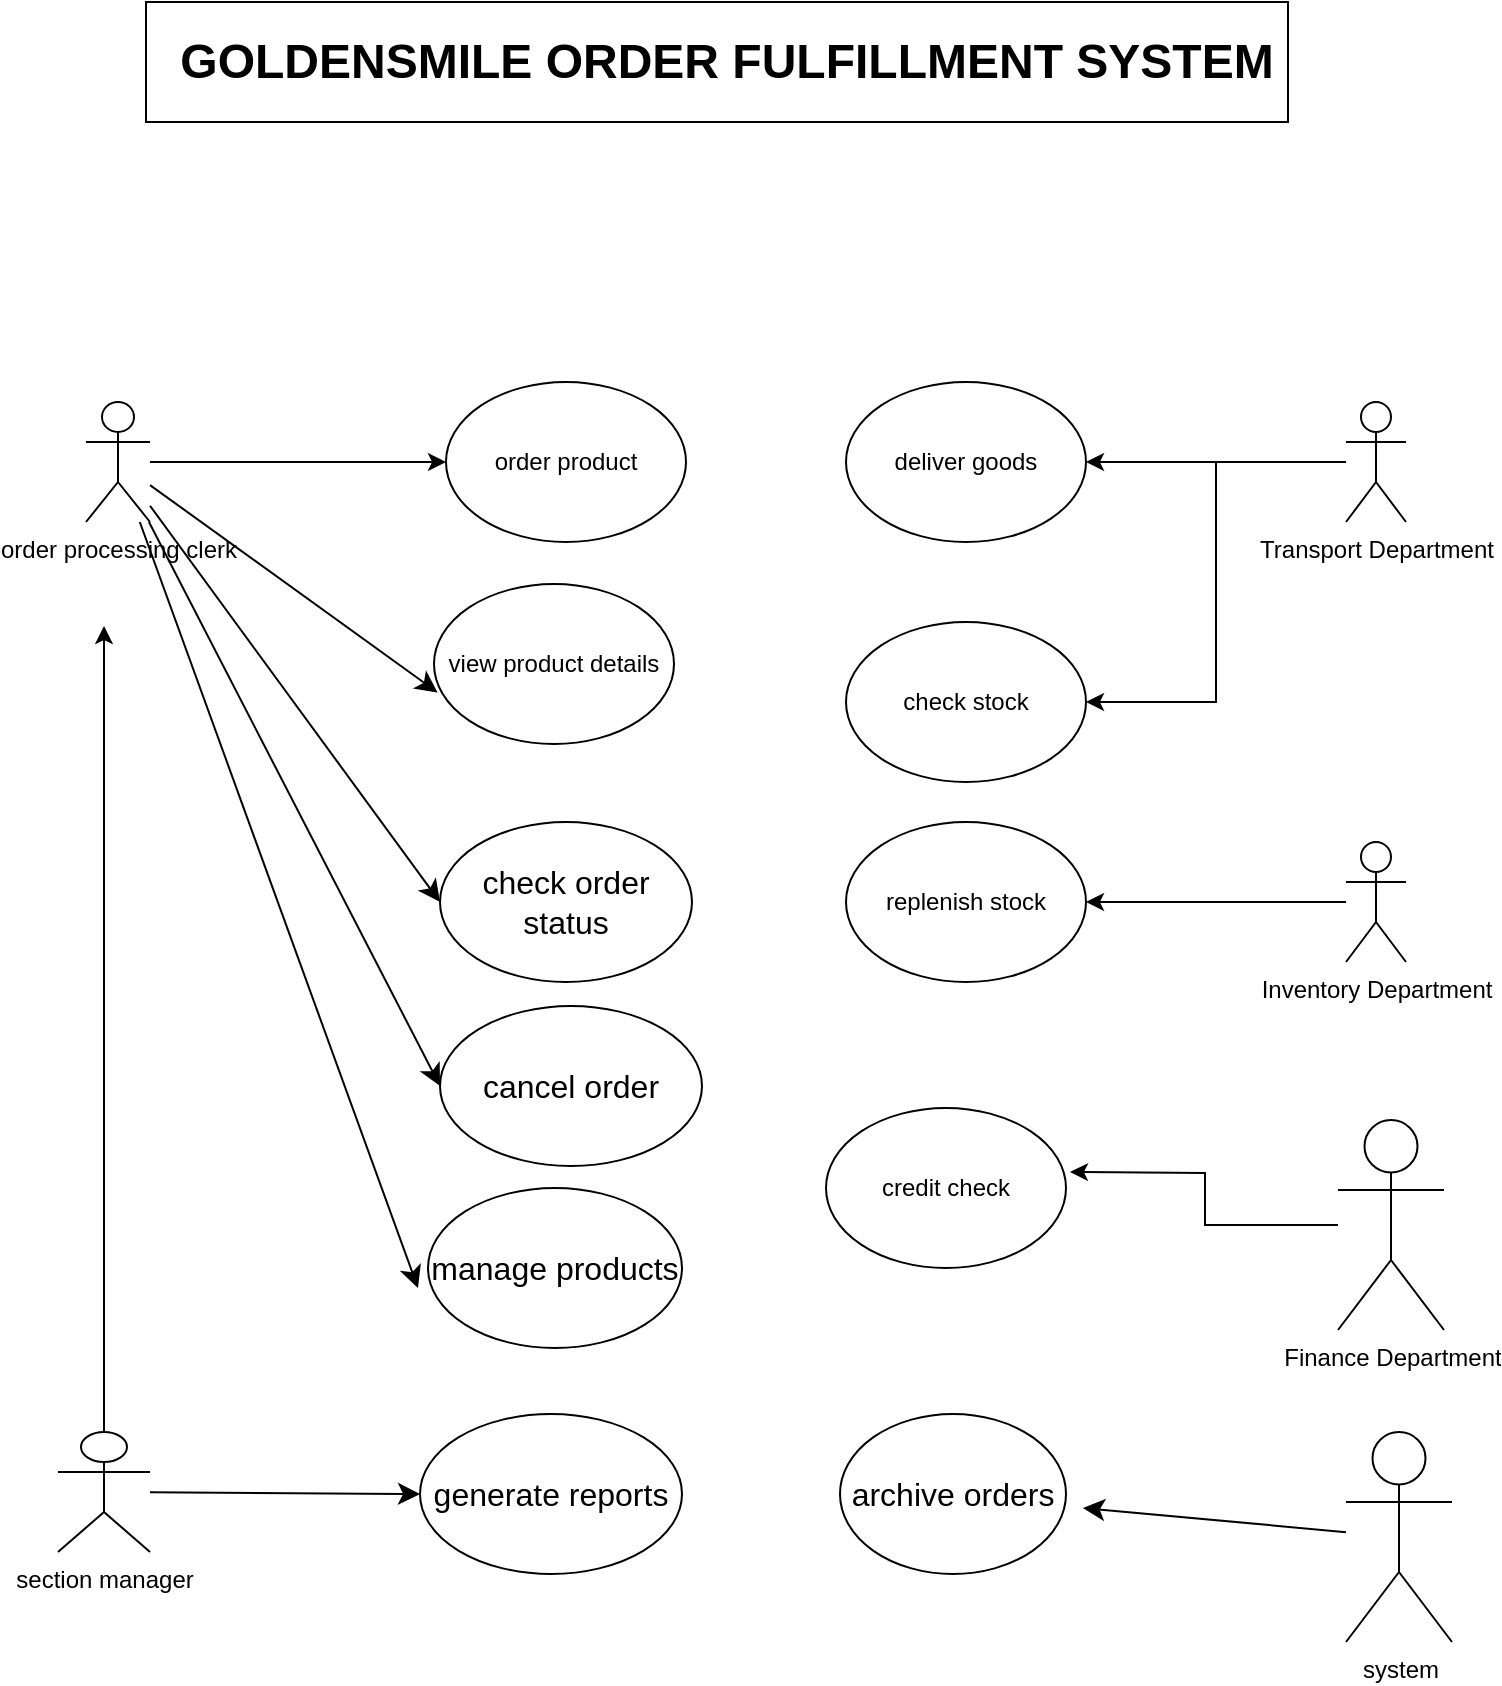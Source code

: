 <mxfile version="20.8.19" type="github"><diagram name="Page-1" id="rtSfq0RPSuM8lxgOxE5Q"><mxGraphModel dx="998" dy="895" grid="0" gridSize="10" guides="1" tooltips="1" connect="1" arrows="1" fold="1" page="0" pageScale="1" pageWidth="827" pageHeight="1169" math="0" shadow="0"><root><mxCell id="0"/><mxCell id="1" parent="0"/><mxCell id="z0-DaT5UMs1q9wHdrUX7-1" style="edgeStyle=orthogonalEdgeStyle;rounded=0;orthogonalLoop=1;jettySize=auto;html=1;" parent="1" source="z0-DaT5UMs1q9wHdrUX7-3" target="z0-DaT5UMs1q9wHdrUX7-6" edge="1"><mxGeometry relative="1" as="geometry"/></mxCell><mxCell id="z0-DaT5UMs1q9wHdrUX7-22" style="edgeStyle=none;curved=1;rounded=0;orthogonalLoop=1;jettySize=auto;html=1;entryX=0;entryY=0.5;entryDx=0;entryDy=0;fontSize=12;startSize=8;endSize=8;" parent="1" source="z0-DaT5UMs1q9wHdrUX7-3" target="z0-DaT5UMs1q9wHdrUX7-19" edge="1"><mxGeometry relative="1" as="geometry"/></mxCell><mxCell id="z0-DaT5UMs1q9wHdrUX7-23" style="edgeStyle=none;curved=1;rounded=0;orthogonalLoop=1;jettySize=auto;html=1;entryX=0;entryY=0.5;entryDx=0;entryDy=0;fontSize=12;startSize=8;endSize=8;" parent="1" source="z0-DaT5UMs1q9wHdrUX7-3" target="z0-DaT5UMs1q9wHdrUX7-20" edge="1"><mxGeometry relative="1" as="geometry"/></mxCell><mxCell id="z0-DaT5UMs1q9wHdrUX7-24" style="edgeStyle=none;curved=1;rounded=0;orthogonalLoop=1;jettySize=auto;html=1;entryX=0.015;entryY=0.678;entryDx=0;entryDy=0;entryPerimeter=0;fontSize=12;startSize=8;endSize=8;" parent="1" source="z0-DaT5UMs1q9wHdrUX7-3" target="z0-DaT5UMs1q9wHdrUX7-7" edge="1"><mxGeometry relative="1" as="geometry"/></mxCell><mxCell id="_miax59Te1LVYWlp3cWW-6" style="edgeStyle=none;curved=1;rounded=0;orthogonalLoop=1;jettySize=auto;html=1;fontSize=12;startSize=8;endSize=8;" edge="1" parent="1" source="z0-DaT5UMs1q9wHdrUX7-3"><mxGeometry relative="1" as="geometry"><mxPoint x="206" y="683" as="targetPoint"/></mxGeometry></mxCell><mxCell id="z0-DaT5UMs1q9wHdrUX7-3" value="order processing clerk" style="shape=umlActor;verticalLabelPosition=bottom;verticalAlign=top;html=1;outlineConnect=0;" parent="1" vertex="1"><mxGeometry x="40" y="240" width="32" height="60" as="geometry"/></mxCell><mxCell id="z0-DaT5UMs1q9wHdrUX7-4" value="" style="rounded=0;whiteSpace=wrap;html=1;" parent="1" vertex="1"><mxGeometry x="70" y="40" width="571" height="60" as="geometry"/></mxCell><mxCell id="z0-DaT5UMs1q9wHdrUX7-5" value="GOLDENSMILE ORDER FULFILLMENT SYSTEM" style="text;strokeColor=none;fillColor=none;html=1;fontSize=24;fontStyle=1;verticalAlign=middle;align=center;" parent="1" vertex="1"><mxGeometry x="310" y="50" width="100" height="40" as="geometry"/></mxCell><mxCell id="z0-DaT5UMs1q9wHdrUX7-6" value="order product" style="ellipse;whiteSpace=wrap;html=1;" parent="1" vertex="1"><mxGeometry x="220" y="230" width="120" height="80" as="geometry"/></mxCell><mxCell id="z0-DaT5UMs1q9wHdrUX7-7" value="view product details" style="ellipse;whiteSpace=wrap;html=1;" parent="1" vertex="1"><mxGeometry x="214" y="331" width="120" height="80" as="geometry"/></mxCell><mxCell id="z0-DaT5UMs1q9wHdrUX7-8" style="edgeStyle=orthogonalEdgeStyle;rounded=0;orthogonalLoop=1;jettySize=auto;html=1;" parent="1" source="z0-DaT5UMs1q9wHdrUX7-9" edge="1"><mxGeometry relative="1" as="geometry"><mxPoint x="532" y="625" as="targetPoint"/></mxGeometry></mxCell><mxCell id="z0-DaT5UMs1q9wHdrUX7-9" value="Finance Department" style="shape=umlActor;verticalLabelPosition=bottom;verticalAlign=top;html=1;outlineConnect=0;" parent="1" vertex="1"><mxGeometry x="666" y="599" width="53" height="105" as="geometry"/></mxCell><mxCell id="z0-DaT5UMs1q9wHdrUX7-10" value="credit check" style="ellipse;whiteSpace=wrap;html=1;" parent="1" vertex="1"><mxGeometry x="410" y="593" width="120" height="80" as="geometry"/></mxCell><mxCell id="z0-DaT5UMs1q9wHdrUX7-11" style="edgeStyle=orthogonalEdgeStyle;rounded=0;orthogonalLoop=1;jettySize=auto;html=1;entryX=1;entryY=0.5;entryDx=0;entryDy=0;" parent="1" source="z0-DaT5UMs1q9wHdrUX7-13" target="z0-DaT5UMs1q9wHdrUX7-14" edge="1"><mxGeometry relative="1" as="geometry"/></mxCell><mxCell id="z0-DaT5UMs1q9wHdrUX7-12" style="edgeStyle=orthogonalEdgeStyle;rounded=0;orthogonalLoop=1;jettySize=auto;html=1;entryX=1;entryY=0.5;entryDx=0;entryDy=0;" parent="1" source="z0-DaT5UMs1q9wHdrUX7-13" target="z0-DaT5UMs1q9wHdrUX7-15" edge="1"><mxGeometry relative="1" as="geometry"/></mxCell><mxCell id="z0-DaT5UMs1q9wHdrUX7-13" value="Transport Department" style="shape=umlActor;verticalLabelPosition=bottom;verticalAlign=top;html=1;outlineConnect=0;" parent="1" vertex="1"><mxGeometry x="670" y="240" width="30" height="60" as="geometry"/></mxCell><mxCell id="z0-DaT5UMs1q9wHdrUX7-14" value="deliver goods" style="ellipse;whiteSpace=wrap;html=1;" parent="1" vertex="1"><mxGeometry x="420" y="230" width="120" height="80" as="geometry"/></mxCell><mxCell id="z0-DaT5UMs1q9wHdrUX7-15" value="check stock" style="ellipse;whiteSpace=wrap;html=1;" parent="1" vertex="1"><mxGeometry x="420" y="350" width="120" height="80" as="geometry"/></mxCell><mxCell id="z0-DaT5UMs1q9wHdrUX7-16" style="edgeStyle=orthogonalEdgeStyle;rounded=0;orthogonalLoop=1;jettySize=auto;html=1;entryX=1;entryY=0.5;entryDx=0;entryDy=0;" parent="1" source="z0-DaT5UMs1q9wHdrUX7-17" target="z0-DaT5UMs1q9wHdrUX7-18" edge="1"><mxGeometry relative="1" as="geometry"/></mxCell><mxCell id="z0-DaT5UMs1q9wHdrUX7-17" value="Inventory Department" style="shape=umlActor;verticalLabelPosition=bottom;verticalAlign=top;html=1;outlineConnect=0;" parent="1" vertex="1"><mxGeometry x="670" y="460" width="30" height="60" as="geometry"/></mxCell><mxCell id="z0-DaT5UMs1q9wHdrUX7-18" value="replenish stock" style="ellipse;whiteSpace=wrap;html=1;" parent="1" vertex="1"><mxGeometry x="420" y="450" width="120" height="80" as="geometry"/></mxCell><mxCell id="z0-DaT5UMs1q9wHdrUX7-19" value="check order status" style="ellipse;whiteSpace=wrap;html=1;fontSize=16;" parent="1" vertex="1"><mxGeometry x="217" y="450" width="126" height="80" as="geometry"/></mxCell><mxCell id="z0-DaT5UMs1q9wHdrUX7-20" value="cancel order" style="ellipse;whiteSpace=wrap;html=1;fontSize=16;" parent="1" vertex="1"><mxGeometry x="217" y="542" width="131" height="80" as="geometry"/></mxCell><mxCell id="_miax59Te1LVYWlp3cWW-2" style="rounded=0;orthogonalLoop=1;jettySize=auto;html=1;fontSize=12;endWidth=6.667;" edge="1" parent="1" source="_miax59Te1LVYWlp3cWW-1"><mxGeometry relative="1" as="geometry"><mxPoint x="49" y="352" as="targetPoint"/></mxGeometry></mxCell><mxCell id="_miax59Te1LVYWlp3cWW-4" style="edgeStyle=none;curved=1;rounded=0;orthogonalLoop=1;jettySize=auto;html=1;entryX=0;entryY=0.5;entryDx=0;entryDy=0;fontSize=12;startSize=8;endSize=8;" edge="1" parent="1" source="_miax59Te1LVYWlp3cWW-1" target="_miax59Te1LVYWlp3cWW-3"><mxGeometry relative="1" as="geometry"/></mxCell><mxCell id="_miax59Te1LVYWlp3cWW-1" value="section manager" style="shape=umlActor;verticalLabelPosition=bottom;verticalAlign=top;html=1;outlineConnect=0;" vertex="1" parent="1"><mxGeometry x="26" y="755" width="46" height="60" as="geometry"/></mxCell><mxCell id="_miax59Te1LVYWlp3cWW-3" value="generate reports" style="ellipse;whiteSpace=wrap;html=1;fontSize=16;" vertex="1" parent="1"><mxGeometry x="207" y="746" width="131" height="80" as="geometry"/></mxCell><mxCell id="_miax59Te1LVYWlp3cWW-5" value="manage products" style="ellipse;whiteSpace=wrap;html=1;fontSize=16;" vertex="1" parent="1"><mxGeometry x="211" y="633" width="127" height="80" as="geometry"/></mxCell><mxCell id="_miax59Te1LVYWlp3cWW-7" value="archive orders" style="ellipse;whiteSpace=wrap;html=1;fontSize=16;" vertex="1" parent="1"><mxGeometry x="417" y="746" width="113" height="80" as="geometry"/></mxCell><mxCell id="_miax59Te1LVYWlp3cWW-9" style="edgeStyle=none;curved=1;rounded=0;orthogonalLoop=1;jettySize=auto;html=1;fontSize=12;startSize=8;endSize=8;" edge="1" parent="1" source="_miax59Te1LVYWlp3cWW-8"><mxGeometry relative="1" as="geometry"><mxPoint x="538.429" y="793" as="targetPoint"/></mxGeometry></mxCell><mxCell id="_miax59Te1LVYWlp3cWW-8" value="system" style="shape=umlActor;verticalLabelPosition=bottom;verticalAlign=top;html=1;outlineConnect=0;" vertex="1" parent="1"><mxGeometry x="670" y="755" width="53" height="105" as="geometry"/></mxCell></root></mxGraphModel></diagram></mxfile>